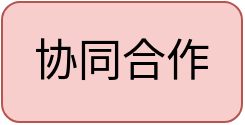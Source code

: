 <mxfile version="24.7.6">
  <diagram name="第 1 页" id="nUmLmrnMxHmWmp9zy6M7">
    <mxGraphModel dx="1621" dy="778" grid="0" gridSize="10" guides="1" tooltips="1" connect="1" arrows="1" fold="1" page="0" pageScale="1" pageWidth="827" pageHeight="1169" math="0" shadow="0">
      <root>
        <mxCell id="0" />
        <mxCell id="1" parent="0" />
        <mxCell id="PB60-rP58D6cnjkqBcd1-1" value="协同合作" style="rounded=1;whiteSpace=wrap;html=1;fontFamily=楷体;fontSize=22;fillColor=#f8cecc;strokeColor=#b85450;" parent="1" vertex="1">
          <mxGeometry x="-108" y="290" width="120" height="60" as="geometry" />
        </mxCell>
      </root>
    </mxGraphModel>
  </diagram>
</mxfile>

